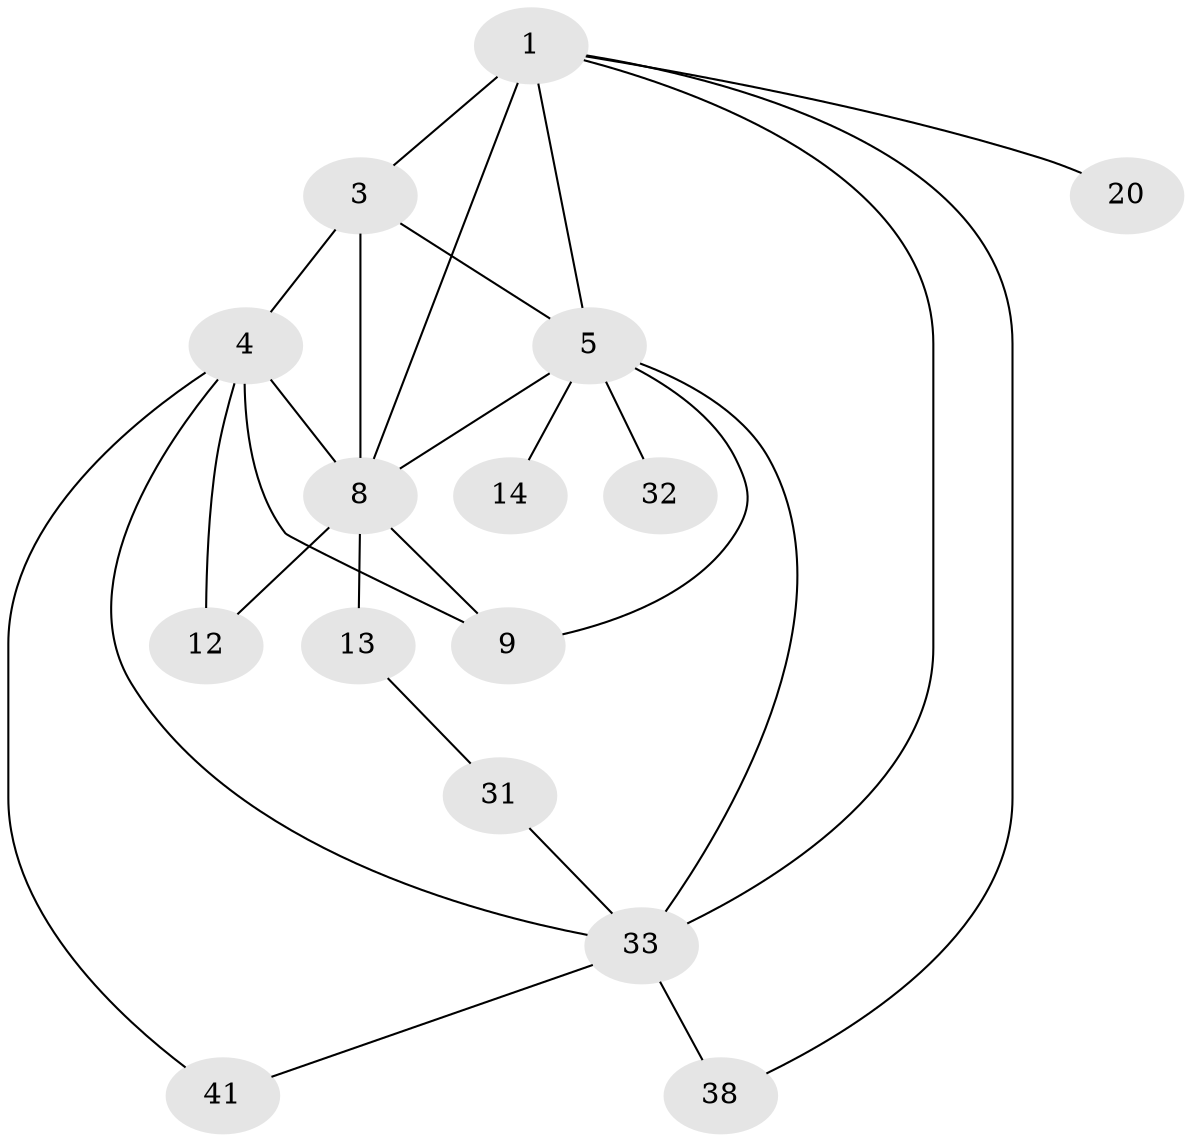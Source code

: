 // original degree distribution, {8: 0.019230769230769232, 4: 0.057692307692307696, 5: 0.038461538461538464, 6: 0.07692307692307693, 3: 0.15384615384615385, 10: 0.019230769230769232, 1: 0.4230769230769231, 2: 0.21153846153846154}
// Generated by graph-tools (version 1.1) at 2025/19/03/04/25 18:19:35]
// undirected, 15 vertices, 26 edges
graph export_dot {
graph [start="1"]
  node [color=gray90,style=filled];
  1 [super="+36+2+21"];
  3 [super="+30"];
  4 [super="+19+16+17+7"];
  5 [super="+6"];
  8 [super="+24+35+11+29+28+10"];
  9 [super="+27+49"];
  12 [super="+40+42"];
  13 [super="+15+22"];
  14 [super="+25"];
  20 [super="+26"];
  31 [super="+39"];
  32;
  33 [super="+34+44"];
  38;
  41 [super="+45"];
  1 -- 3;
  1 -- 20;
  1 -- 38;
  1 -- 33;
  1 -- 8 [weight=3];
  1 -- 5;
  3 -- 4;
  3 -- 8;
  3 -- 5;
  4 -- 9 [weight=2];
  4 -- 41;
  4 -- 12;
  4 -- 8;
  4 -- 33;
  5 -- 8;
  5 -- 9;
  5 -- 14;
  5 -- 33;
  5 -- 32;
  8 -- 12;
  8 -- 13;
  8 -- 9;
  13 -- 31;
  31 -- 33;
  33 -- 41;
  33 -- 38;
}
